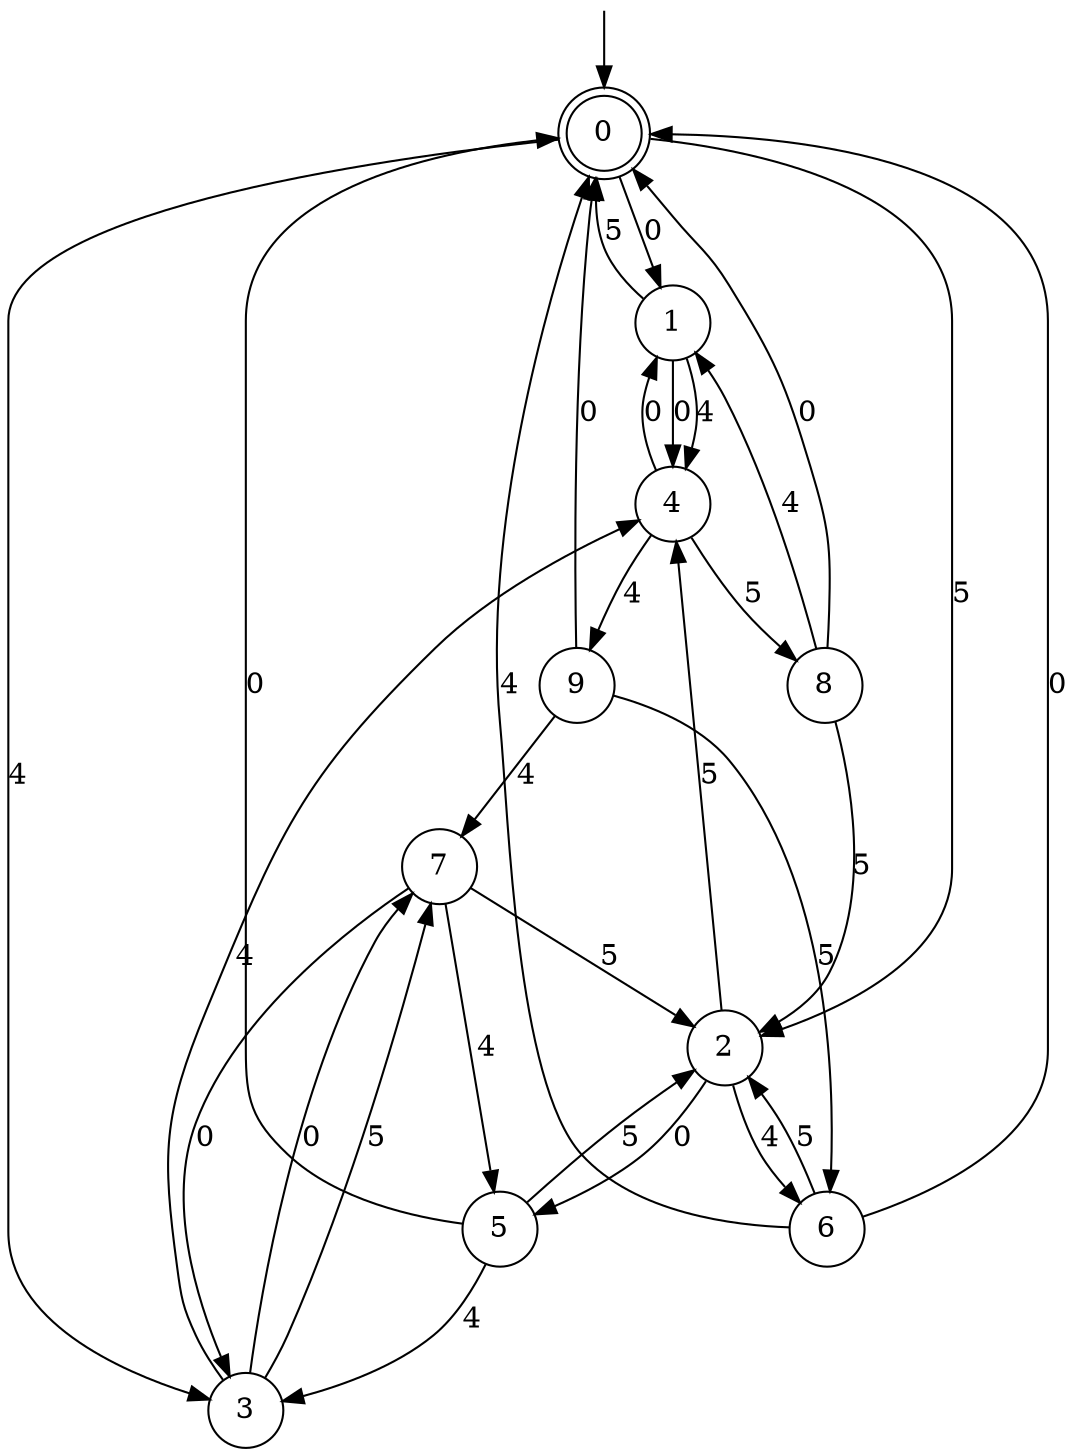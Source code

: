 digraph g {

	s0 [shape="doublecircle" label="0"];
	s1 [shape="circle" label="1"];
	s2 [shape="circle" label="2"];
	s3 [shape="circle" label="3"];
	s4 [shape="circle" label="4"];
	s5 [shape="circle" label="5"];
	s6 [shape="circle" label="6"];
	s7 [shape="circle" label="7"];
	s8 [shape="circle" label="8"];
	s9 [shape="circle" label="9"];
	s0 -> s1 [label="0"];
	s0 -> s2 [label="5"];
	s0 -> s3 [label="4"];
	s1 -> s4 [label="0"];
	s1 -> s0 [label="5"];
	s1 -> s4 [label="4"];
	s2 -> s5 [label="0"];
	s2 -> s4 [label="5"];
	s2 -> s6 [label="4"];
	s3 -> s7 [label="0"];
	s3 -> s7 [label="5"];
	s3 -> s4 [label="4"];
	s4 -> s1 [label="0"];
	s4 -> s8 [label="5"];
	s4 -> s9 [label="4"];
	s5 -> s0 [label="0"];
	s5 -> s2 [label="5"];
	s5 -> s3 [label="4"];
	s6 -> s0 [label="0"];
	s6 -> s2 [label="5"];
	s6 -> s0 [label="4"];
	s7 -> s3 [label="0"];
	s7 -> s2 [label="5"];
	s7 -> s5 [label="4"];
	s8 -> s0 [label="0"];
	s8 -> s2 [label="5"];
	s8 -> s1 [label="4"];
	s9 -> s0 [label="0"];
	s9 -> s6 [label="5"];
	s9 -> s7 [label="4"];

__start0 [label="" shape="none" width="0" height="0"];
__start0 -> s0;

}
